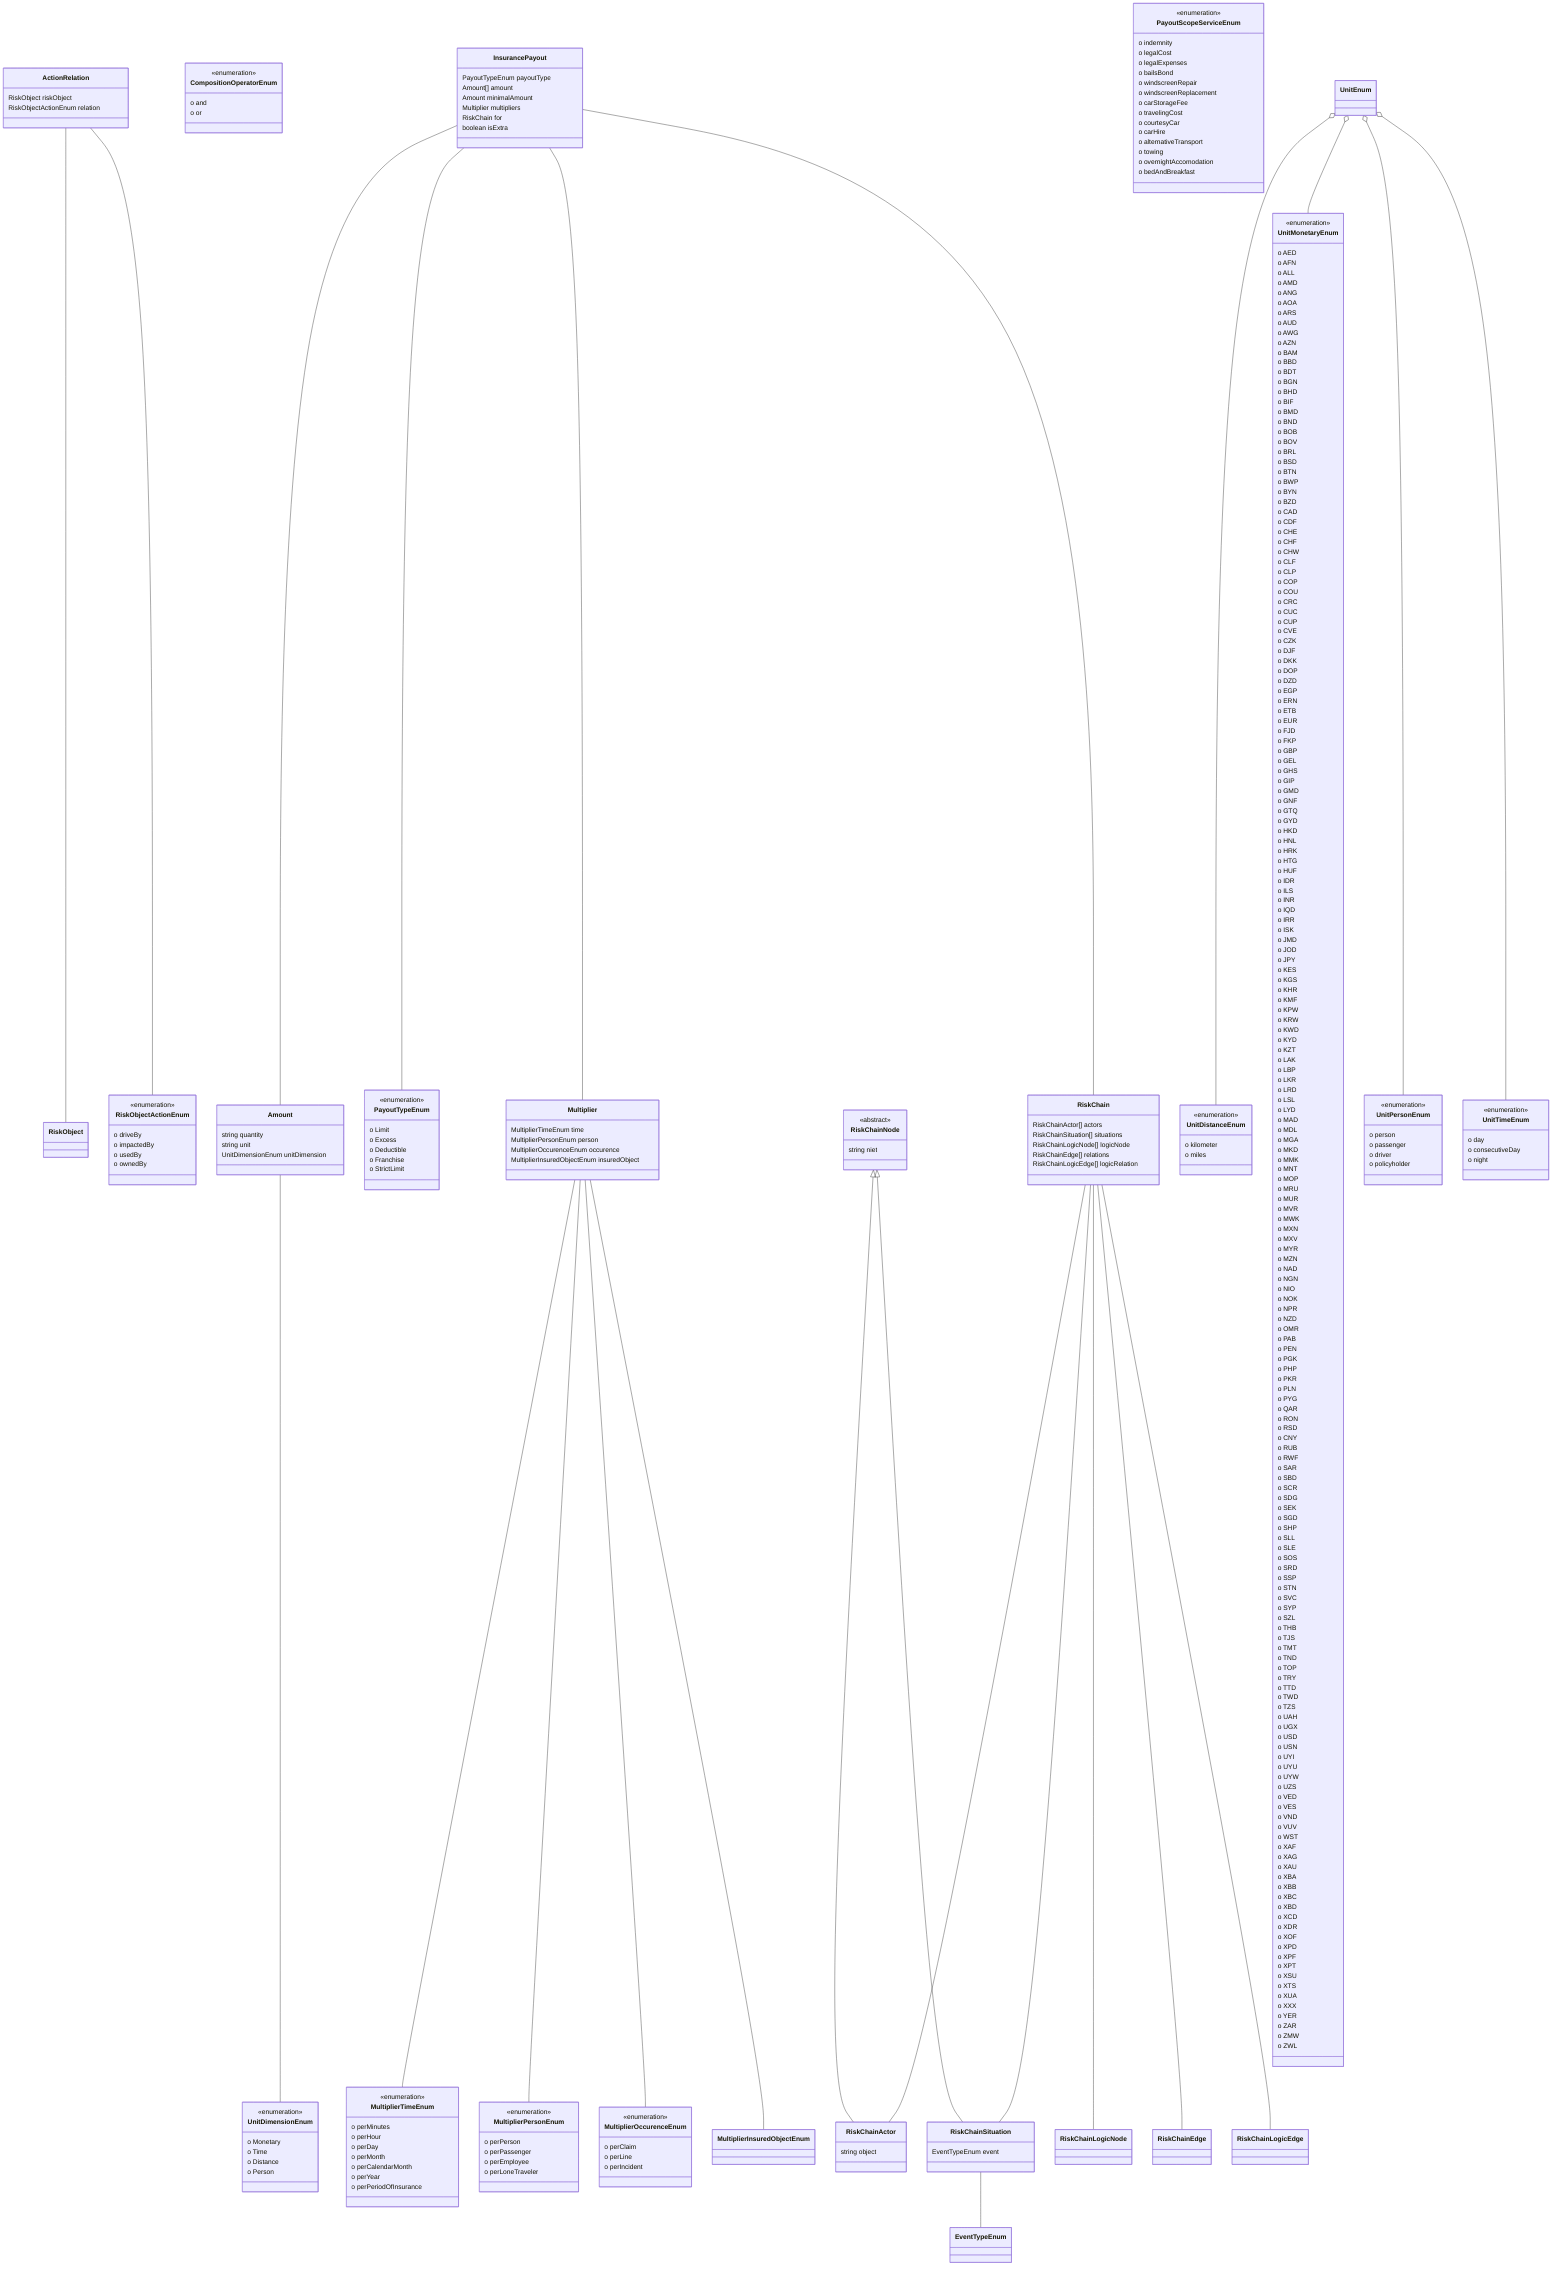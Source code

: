 classDiagram
ActionRelation -- RiskObject
ActionRelation -- RiskObjectActionEnum


class ActionRelation {

  RiskObject riskObject
  RiskObjectActionEnum relation

}

Amount -- UnitDimensionEnum


class Amount {

  string quantity
  string unit
  UnitDimensionEnum unitDimension

}

class CompositionOperatorEnum {
<<enumeration>>
  o and
  o or
}

InsurancePayout -- PayoutTypeEnum
InsurancePayout -- Amount
InsurancePayout -- Multiplier
InsurancePayout -- RiskChain


class InsurancePayout {

  PayoutTypeEnum payoutType
  Amount[] amount
  Amount minimalAmount
  Multiplier multipliers
  RiskChain for
  boolean isExtra

}

Multiplier -- MultiplierTimeEnum
Multiplier -- MultiplierPersonEnum
Multiplier -- MultiplierOccurenceEnum
Multiplier -- MultiplierInsuredObjectEnum


class Multiplier {

  MultiplierTimeEnum time
  MultiplierPersonEnum person
  MultiplierOccurenceEnum occurence
  MultiplierInsuredObjectEnum insuredObject

}

class MultiplierOccurenceEnum {
<<enumeration>>
  o perClaim
  o perLine
  o perIncident
}

class MultiplierPersonEnum {
<<enumeration>>
  o perPerson
  o perPassenger
  o perEmployee
  o perLoneTraveler
}

class MultiplierTimeEnum {
<<enumeration>>
  o perMinutes
  o perHour
  o perDay
  o perMonth
  o perCalendarMonth
  o perYear
  o perPeriodOfInsurance
}

class PayoutScopeServiceEnum {
<<enumeration>>
  o indemnity
  o legalCost
  o legalExpenses
  o bailsBond
  o windscreenRepair
  o windscreenReplacement
  o carStorageFee
  o travelingCost
  o courtesyCar
  o carHire
  o alternativeTransport
  o towing
  o overnightAccomodation
  o bedAndBreakfast
}

class PayoutTypeEnum {
<<enumeration>>
  o Limit
  o Excess
  o Deductible
  o Franchise
  o StrictLimit
}

RiskChain -- RiskChainActor
RiskChain -- RiskChainSituation
RiskChain -- RiskChainLogicNode
RiskChain -- RiskChainEdge
RiskChain -- RiskChainLogicEdge


class RiskChain {

  RiskChainActor[] actors
  RiskChainSituation[] situations
  RiskChainLogicNode[] logicNode
  RiskChainEdge[] relations
  RiskChainLogicEdge[] logicRelation

}



RiskChainNode <|-- RiskChainActor
  class RiskChainActor {

  string object

}



class RiskChainNode {
<<abstract>>

  string niet

}

RiskChainSituation -- EventTypeEnum


RiskChainNode <|-- RiskChainSituation
  class RiskChainSituation {

  EventTypeEnum event

}

class RiskObjectActionEnum {
<<enumeration>>
  o driveBy
  o impactedBy
  o usedBy
  o ownedBy
}

class UnitDimensionEnum {
<<enumeration>>
  o Monetary
  o Time
  o Distance
  o Person
}

UnitEnum o-- UnitDistanceEnum
  class UnitDistanceEnum {
<<enumeration>>
  o kilometer
  o miles
}

UnitEnum o-- UnitMonetaryEnum
  class UnitMonetaryEnum {
<<enumeration>>
  o AED
  o AFN
  o ALL
  o AMD
  o ANG
  o AOA
  o ARS
  o AUD
  o AWG
  o AZN
  o BAM
  o BBD
  o BDT
  o BGN
  o BHD
  o BIF
  o BMD
  o BND
  o BOB
  o BOV
  o BRL
  o BSD
  o BTN
  o BWP
  o BYN
  o BZD
  o CAD
  o CDF
  o CHE
  o CHF
  o CHW
  o CLF
  o CLP
  o COP
  o COU
  o CRC
  o CUC
  o CUP
  o CVE
  o CZK
  o DJF
  o DKK
  o DOP
  o DZD
  o EGP
  o ERN
  o ETB
  o EUR
  o FJD
  o FKP
  o GBP
  o GEL
  o GHS
  o GIP
  o GMD
  o GNF
  o GTQ
  o GYD
  o HKD
  o HNL
  o HRK
  o HTG
  o HUF
  o IDR
  o ILS
  o INR
  o IQD
  o IRR
  o ISK
  o JMD
  o JOD
  o JPY
  o KES
  o KGS
  o KHR
  o KMF
  o KPW
  o KRW
  o KWD
  o KYD
  o KZT
  o LAK
  o LBP
  o LKR
  o LRD
  o LSL
  o LYD
  o MAD
  o MDL
  o MGA
  o MKD
  o MMK
  o MNT
  o MOP
  o MRU
  o MUR
  o MVR
  o MWK
  o MXN
  o MXV
  o MYR
  o MZN
  o NAD
  o NGN
  o NIO
  o NOK
  o NPR
  o NZD
  o OMR
  o PAB
  o PEN
  o PGK
  o PHP
  o PKR
  o PLN
  o PYG
  o QAR
  o RON
  o RSD
  o CNY
  o RUB
  o RWF
  o SAR
  o SBD
  o SCR
  o SDG
  o SEK
  o SGD
  o SHP
  o SLL
  o SLE
  o SOS
  o SRD
  o SSP
  o STN
  o SVC
  o SYP
  o SZL
  o THB
  o TJS
  o TMT
  o TND
  o TOP
  o TRY
  o TTD
  o TWD
  o TZS
  o UAH
  o UGX
  o USD
  o USN
  o UYI
  o UYU
  o UYW
  o UZS
  o VED
  o VES
  o VND
  o VUV
  o WST
  o XAF
  o XAG
  o XAU
  o XBA
  o XBB
  o XBC
  o XBD
  o XCD
  o XDR
  o XOF
  o XPD
  o XPF
  o XPT
  o XSU
  o XTS
  o XUA
  o XXX
  o YER
  o ZAR
  o ZMW
  o ZWL
}

UnitEnum o-- UnitPersonEnum
  class UnitPersonEnum {
<<enumeration>>
  o person
  o passenger
  o driver
  o policyholder
}

UnitEnum o-- UnitTimeEnum
  class UnitTimeEnum {
<<enumeration>>
  o day
  o consecutiveDay
  o night
}